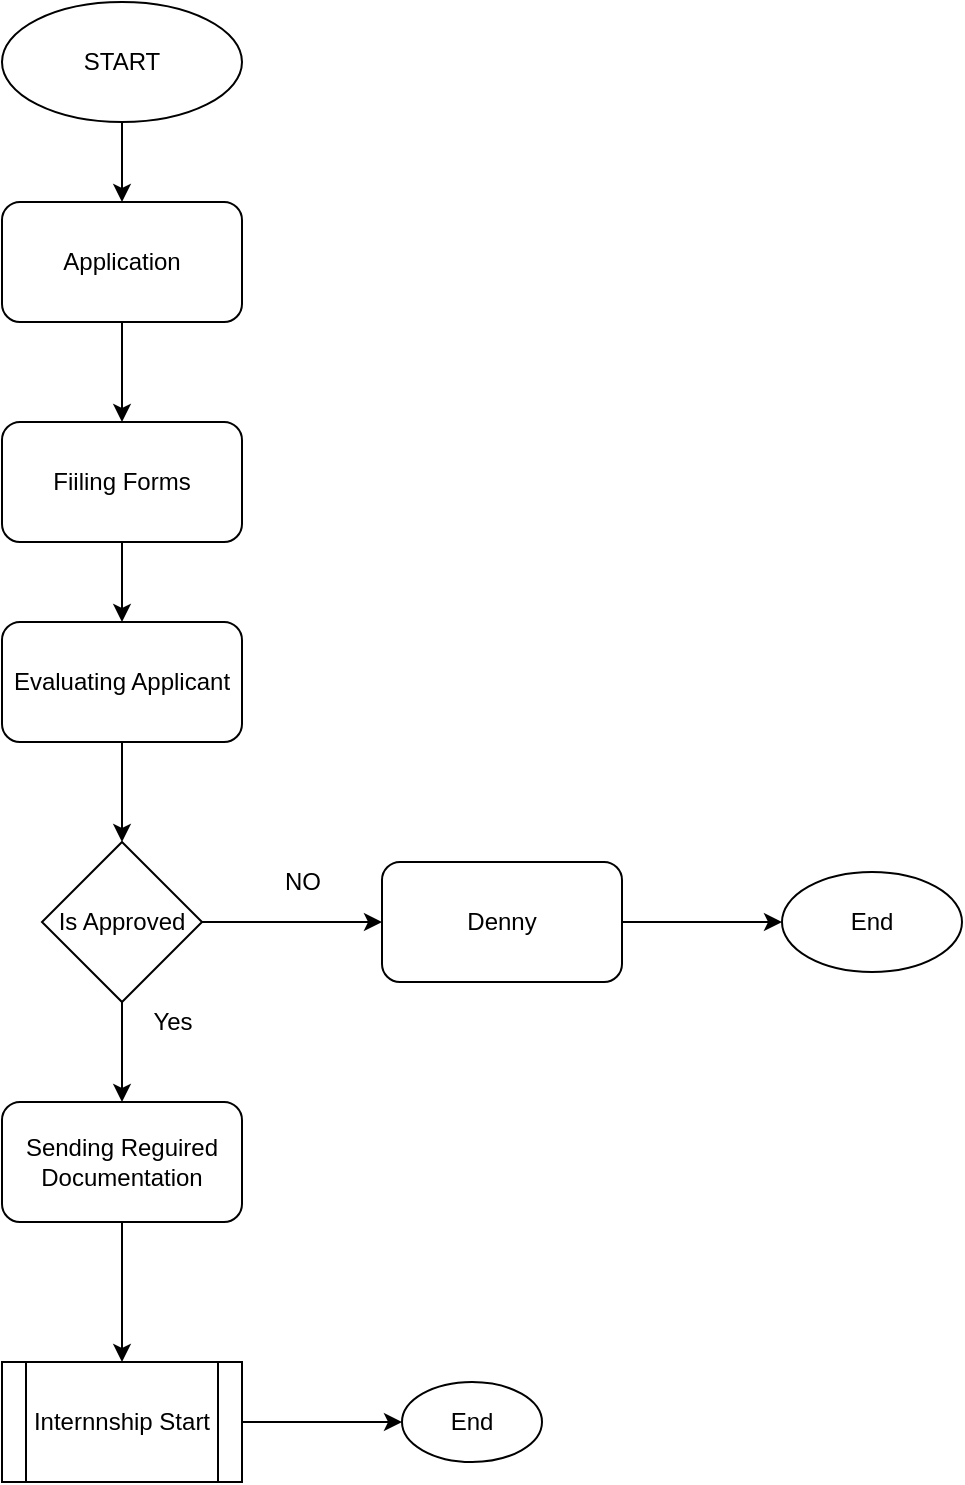 <mxfile version="15.2.7" type="github">
  <diagram name="Page-1" id="e7e014a7-5840-1c2e-5031-d8a46d1fe8dd">
    <mxGraphModel dx="1038" dy="547" grid="1" gridSize="10" guides="1" tooltips="1" connect="1" arrows="1" fold="1" page="1" pageScale="1" pageWidth="1169" pageHeight="826" background="none" math="0" shadow="0">
      <root>
        <mxCell id="0" />
        <mxCell id="1" parent="0" />
        <mxCell id="NUNRzn7dmsTYWL_-eybA-43" style="edgeStyle=orthogonalEdgeStyle;rounded=0;orthogonalLoop=1;jettySize=auto;html=1;exitX=0.5;exitY=1;exitDx=0;exitDy=0;entryX=0.5;entryY=0;entryDx=0;entryDy=0;" edge="1" parent="1" source="NUNRzn7dmsTYWL_-eybA-41" target="NUNRzn7dmsTYWL_-eybA-42">
          <mxGeometry relative="1" as="geometry" />
        </mxCell>
        <mxCell id="NUNRzn7dmsTYWL_-eybA-41" value="START" style="ellipse;whiteSpace=wrap;html=1;" vertex="1" parent="1">
          <mxGeometry x="300" y="10" width="120" height="60" as="geometry" />
        </mxCell>
        <mxCell id="NUNRzn7dmsTYWL_-eybA-46" style="edgeStyle=orthogonalEdgeStyle;rounded=0;orthogonalLoop=1;jettySize=auto;html=1;exitX=0.5;exitY=1;exitDx=0;exitDy=0;entryX=0.5;entryY=0;entryDx=0;entryDy=0;" edge="1" parent="1" source="NUNRzn7dmsTYWL_-eybA-42" target="NUNRzn7dmsTYWL_-eybA-45">
          <mxGeometry relative="1" as="geometry" />
        </mxCell>
        <mxCell id="NUNRzn7dmsTYWL_-eybA-42" value="Application" style="rounded=1;whiteSpace=wrap;html=1;" vertex="1" parent="1">
          <mxGeometry x="300" y="110" width="120" height="60" as="geometry" />
        </mxCell>
        <mxCell id="NUNRzn7dmsTYWL_-eybA-55" value="" style="edgeStyle=orthogonalEdgeStyle;rounded=0;orthogonalLoop=1;jettySize=auto;html=1;" edge="1" parent="1" source="NUNRzn7dmsTYWL_-eybA-44" target="NUNRzn7dmsTYWL_-eybA-52">
          <mxGeometry relative="1" as="geometry" />
        </mxCell>
        <mxCell id="NUNRzn7dmsTYWL_-eybA-44" value="Evaluating Applicant" style="rounded=1;whiteSpace=wrap;html=1;" vertex="1" parent="1">
          <mxGeometry x="300" y="320" width="120" height="60" as="geometry" />
        </mxCell>
        <mxCell id="NUNRzn7dmsTYWL_-eybA-47" style="edgeStyle=orthogonalEdgeStyle;rounded=0;orthogonalLoop=1;jettySize=auto;html=1;exitX=0.5;exitY=1;exitDx=0;exitDy=0;" edge="1" parent="1" source="NUNRzn7dmsTYWL_-eybA-45" target="NUNRzn7dmsTYWL_-eybA-44">
          <mxGeometry relative="1" as="geometry" />
        </mxCell>
        <mxCell id="NUNRzn7dmsTYWL_-eybA-45" value="Fiiling Forms" style="rounded=1;whiteSpace=wrap;html=1;" vertex="1" parent="1">
          <mxGeometry x="300" y="220" width="120" height="60" as="geometry" />
        </mxCell>
        <mxCell id="NUNRzn7dmsTYWL_-eybA-51" style="edgeStyle=orthogonalEdgeStyle;rounded=0;orthogonalLoop=1;jettySize=auto;html=1;exitX=1;exitY=0.5;exitDx=0;exitDy=0;" edge="1" parent="1" source="NUNRzn7dmsTYWL_-eybA-48" target="NUNRzn7dmsTYWL_-eybA-50">
          <mxGeometry relative="1" as="geometry" />
        </mxCell>
        <mxCell id="NUNRzn7dmsTYWL_-eybA-48" value="Denny" style="rounded=1;whiteSpace=wrap;html=1;" vertex="1" parent="1">
          <mxGeometry x="490" y="440" width="120" height="60" as="geometry" />
        </mxCell>
        <mxCell id="NUNRzn7dmsTYWL_-eybA-50" value="End" style="ellipse;whiteSpace=wrap;html=1;" vertex="1" parent="1">
          <mxGeometry x="690" y="445" width="90" height="50" as="geometry" />
        </mxCell>
        <mxCell id="NUNRzn7dmsTYWL_-eybA-62" style="edgeStyle=orthogonalEdgeStyle;rounded=0;orthogonalLoop=1;jettySize=auto;html=1;" edge="1" parent="1" source="NUNRzn7dmsTYWL_-eybA-52" target="NUNRzn7dmsTYWL_-eybA-48">
          <mxGeometry relative="1" as="geometry" />
        </mxCell>
        <mxCell id="NUNRzn7dmsTYWL_-eybA-63" value="" style="edgeStyle=orthogonalEdgeStyle;rounded=0;orthogonalLoop=1;jettySize=auto;html=1;" edge="1" parent="1" source="NUNRzn7dmsTYWL_-eybA-52" target="NUNRzn7dmsTYWL_-eybA-60">
          <mxGeometry relative="1" as="geometry" />
        </mxCell>
        <mxCell id="NUNRzn7dmsTYWL_-eybA-52" value="Is Approved" style="rhombus;whiteSpace=wrap;html=1;" vertex="1" parent="1">
          <mxGeometry x="320" y="430" width="80" height="80" as="geometry" />
        </mxCell>
        <mxCell id="NUNRzn7dmsTYWL_-eybA-56" value="NO" style="text;html=1;align=center;verticalAlign=middle;resizable=0;points=[];autosize=1;strokeColor=none;fillColor=none;" vertex="1" parent="1">
          <mxGeometry x="435" y="440" width="30" height="20" as="geometry" />
        </mxCell>
        <mxCell id="NUNRzn7dmsTYWL_-eybA-57" value="Yes" style="text;html=1;align=center;verticalAlign=middle;resizable=0;points=[];autosize=1;strokeColor=none;fillColor=none;" vertex="1" parent="1">
          <mxGeometry x="370" y="510" width="30" height="20" as="geometry" />
        </mxCell>
        <mxCell id="NUNRzn7dmsTYWL_-eybA-66" value="" style="edgeStyle=orthogonalEdgeStyle;rounded=0;orthogonalLoop=1;jettySize=auto;html=1;" edge="1" parent="1" source="NUNRzn7dmsTYWL_-eybA-59" target="NUNRzn7dmsTYWL_-eybA-65">
          <mxGeometry relative="1" as="geometry" />
        </mxCell>
        <mxCell id="NUNRzn7dmsTYWL_-eybA-59" value="Internnship Start" style="shape=process;whiteSpace=wrap;html=1;backgroundOutline=1;" vertex="1" parent="1">
          <mxGeometry x="300" y="690" width="120" height="60" as="geometry" />
        </mxCell>
        <mxCell id="NUNRzn7dmsTYWL_-eybA-64" value="" style="edgeStyle=orthogonalEdgeStyle;rounded=0;orthogonalLoop=1;jettySize=auto;html=1;" edge="1" parent="1" source="NUNRzn7dmsTYWL_-eybA-60" target="NUNRzn7dmsTYWL_-eybA-59">
          <mxGeometry relative="1" as="geometry" />
        </mxCell>
        <mxCell id="NUNRzn7dmsTYWL_-eybA-60" value="Sending Reguired Documentation" style="rounded=1;whiteSpace=wrap;html=1;" vertex="1" parent="1">
          <mxGeometry x="300" y="560" width="120" height="60" as="geometry" />
        </mxCell>
        <mxCell id="NUNRzn7dmsTYWL_-eybA-65" value="End" style="ellipse;whiteSpace=wrap;html=1;" vertex="1" parent="1">
          <mxGeometry x="500" y="700" width="70" height="40" as="geometry" />
        </mxCell>
      </root>
    </mxGraphModel>
  </diagram>
</mxfile>
